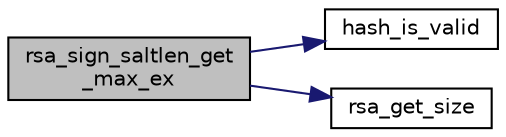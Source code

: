 digraph "rsa_sign_saltlen_get_max_ex"
{
 // LATEX_PDF_SIZE
  edge [fontname="Helvetica",fontsize="10",labelfontname="Helvetica",labelfontsize="10"];
  node [fontname="Helvetica",fontsize="10",shape=record];
  rankdir="LR";
  Node0 [label="rsa_sign_saltlen_get\l_max_ex",height=0.2,width=0.4,color="black", fillcolor="grey75", style="filled", fontcolor="black",tooltip="Retrieve the maximum possible size of the salt when creating a PKCS#1 PSS signature."];
  Node0 -> Node1 [color="midnightblue",fontsize="10",style="solid",fontname="Helvetica"];
  Node1 [label="hash_is_valid",height=0.2,width=0.4,color="black", fillcolor="white", style="filled",URL="$tomcrypt__hash_8h.html#a79647f22bf48bfa7de03fe5fc958c846",tooltip=" "];
  Node0 -> Node2 [color="midnightblue",fontsize="10",style="solid",fontname="Helvetica"];
  Node2 [label="rsa_get_size",height=0.2,width=0.4,color="black", fillcolor="white", style="filled",URL="$rsa__get__size_8c.html#ad7ad738cc78bfcec9377fd3373bd4c13",tooltip="Retrieve the size in bytes of an RSA key."];
}
